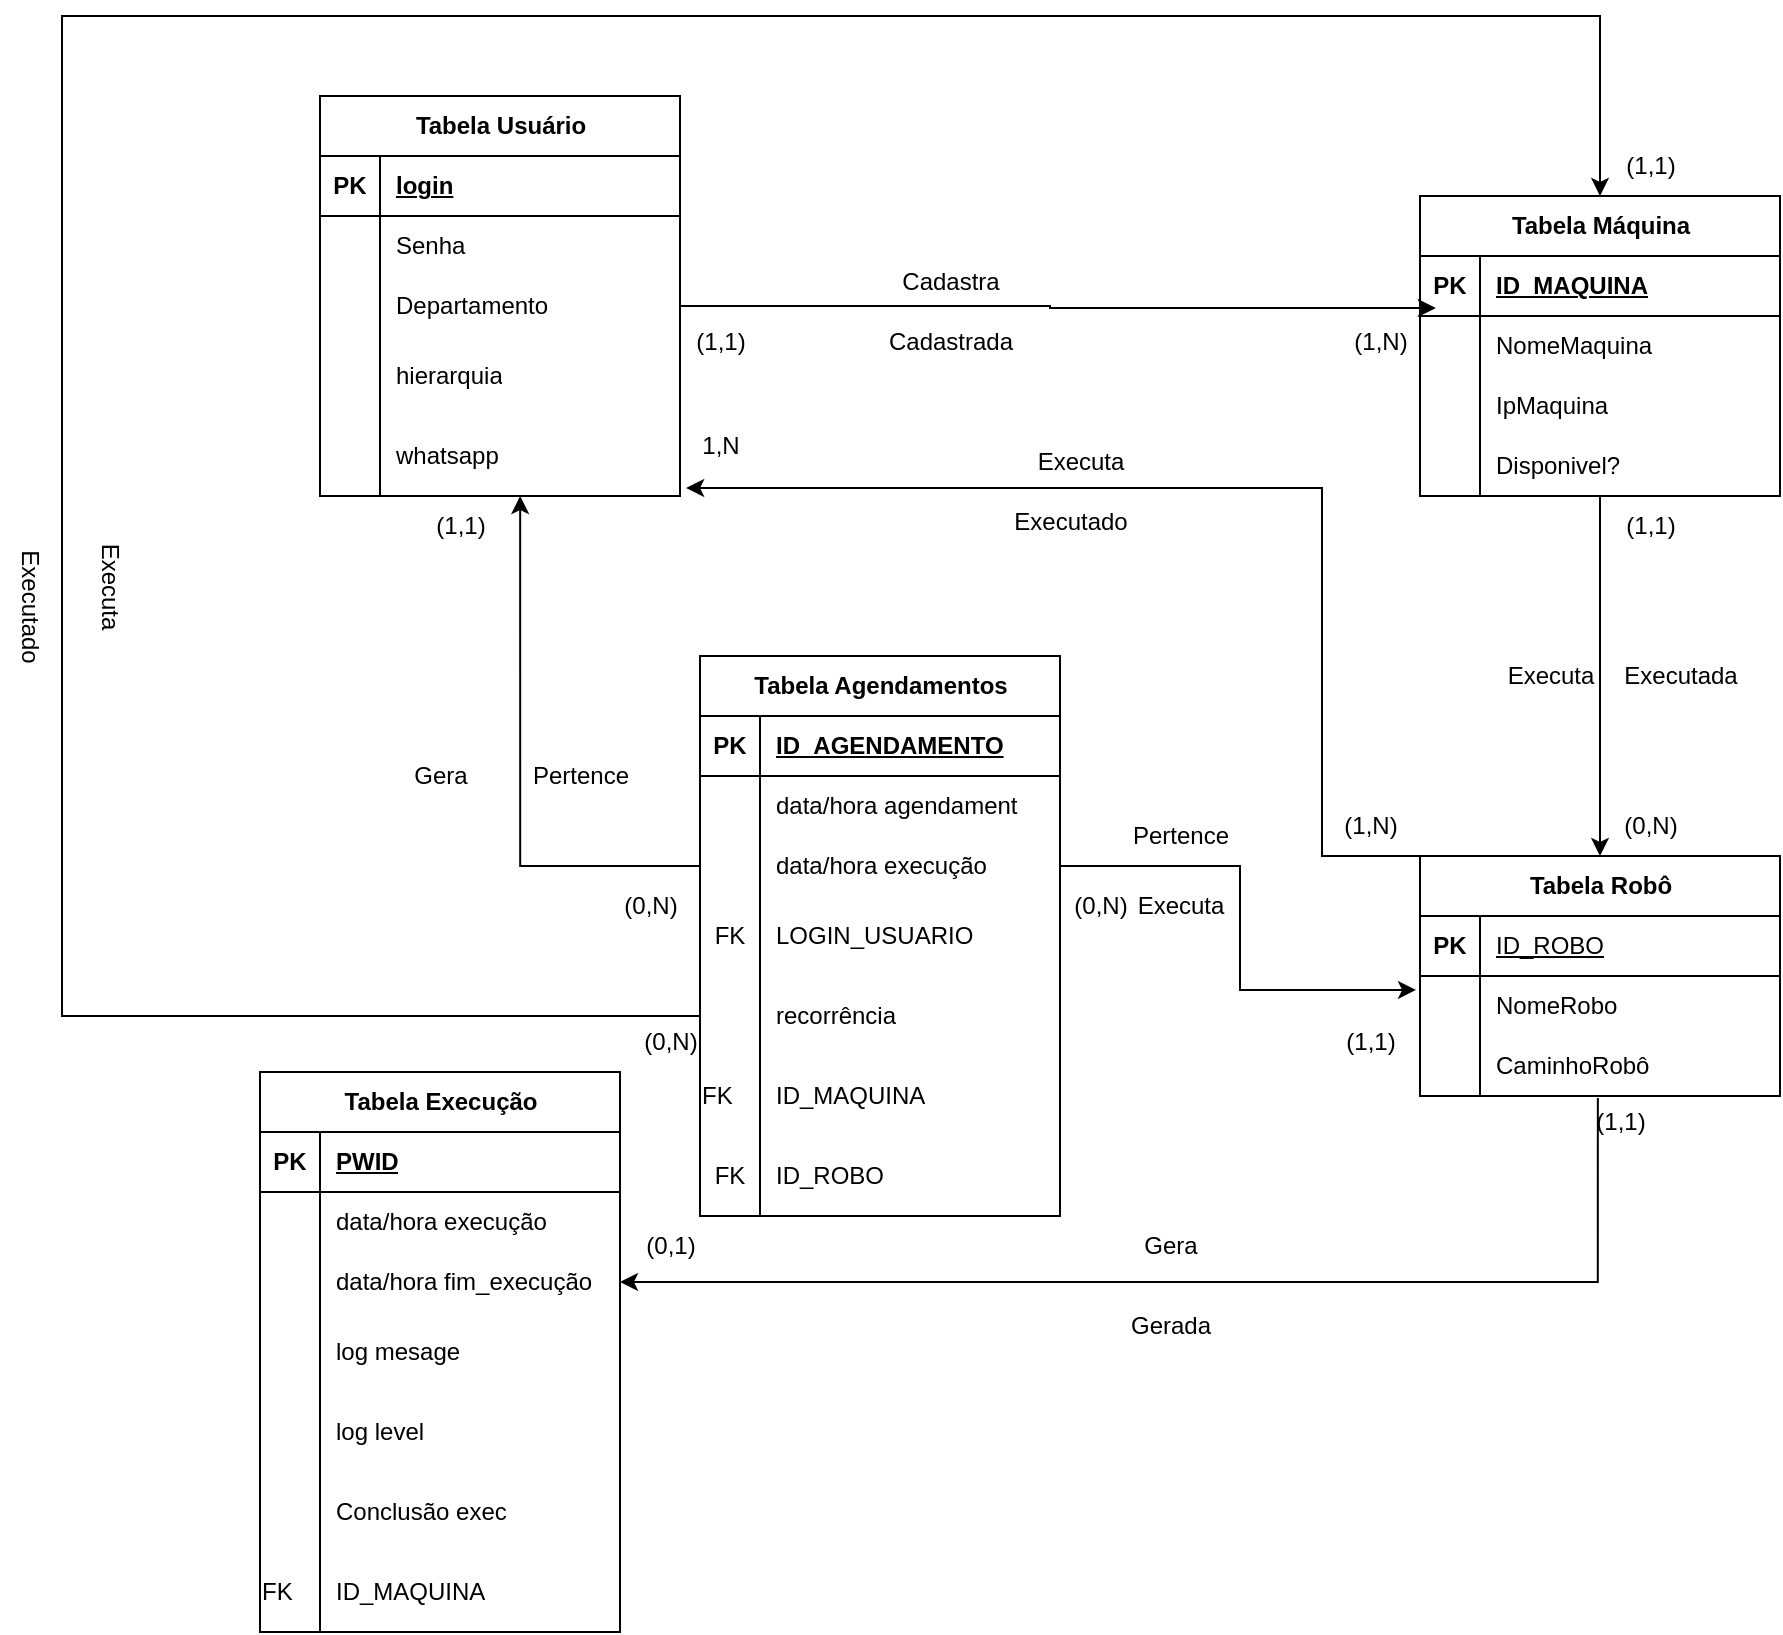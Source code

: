 <mxfile version="26.2.14">
  <diagram name="Page-1" id="6133507b-19e7-1e82-6fc7-422aa6c4b21f">
    <mxGraphModel dx="1678" dy="914" grid="1" gridSize="10" guides="1" tooltips="1" connect="1" arrows="1" fold="1" page="1" pageScale="1" pageWidth="1100" pageHeight="850" background="none" math="0" shadow="0">
      <root>
        <mxCell id="0" />
        <mxCell id="1" parent="0" />
        <mxCell id="HXHxLX1F0vO_g3HVjSz9-2" value="Tabela Usuário" style="shape=table;startSize=30;container=1;collapsible=1;childLayout=tableLayout;fixedRows=1;rowLines=0;fontStyle=1;align=center;resizeLast=1;html=1;" parent="1" vertex="1">
          <mxGeometry x="300" y="70" width="180" height="200" as="geometry" />
        </mxCell>
        <mxCell id="HXHxLX1F0vO_g3HVjSz9-3" value="" style="shape=tableRow;horizontal=0;startSize=0;swimlaneHead=0;swimlaneBody=0;fillColor=none;collapsible=0;dropTarget=0;points=[[0,0.5],[1,0.5]];portConstraint=eastwest;top=0;left=0;right=0;bottom=1;" parent="HXHxLX1F0vO_g3HVjSz9-2" vertex="1">
          <mxGeometry y="30" width="180" height="30" as="geometry" />
        </mxCell>
        <mxCell id="HXHxLX1F0vO_g3HVjSz9-4" value="PK" style="shape=partialRectangle;connectable=0;fillColor=none;top=0;left=0;bottom=0;right=0;fontStyle=1;overflow=hidden;whiteSpace=wrap;html=1;" parent="HXHxLX1F0vO_g3HVjSz9-3" vertex="1">
          <mxGeometry width="30" height="30" as="geometry">
            <mxRectangle width="30" height="30" as="alternateBounds" />
          </mxGeometry>
        </mxCell>
        <mxCell id="HXHxLX1F0vO_g3HVjSz9-5" value="login" style="shape=partialRectangle;connectable=0;fillColor=none;top=0;left=0;bottom=0;right=0;align=left;spacingLeft=6;fontStyle=5;overflow=hidden;whiteSpace=wrap;html=1;" parent="HXHxLX1F0vO_g3HVjSz9-3" vertex="1">
          <mxGeometry x="30" width="150" height="30" as="geometry">
            <mxRectangle width="150" height="30" as="alternateBounds" />
          </mxGeometry>
        </mxCell>
        <mxCell id="HXHxLX1F0vO_g3HVjSz9-6" value="" style="shape=tableRow;horizontal=0;startSize=0;swimlaneHead=0;swimlaneBody=0;fillColor=none;collapsible=0;dropTarget=0;points=[[0,0.5],[1,0.5]];portConstraint=eastwest;top=0;left=0;right=0;bottom=0;" parent="HXHxLX1F0vO_g3HVjSz9-2" vertex="1">
          <mxGeometry y="60" width="180" height="30" as="geometry" />
        </mxCell>
        <mxCell id="HXHxLX1F0vO_g3HVjSz9-7" value="" style="shape=partialRectangle;connectable=0;fillColor=none;top=0;left=0;bottom=0;right=0;editable=1;overflow=hidden;whiteSpace=wrap;html=1;" parent="HXHxLX1F0vO_g3HVjSz9-6" vertex="1">
          <mxGeometry width="30" height="30" as="geometry">
            <mxRectangle width="30" height="30" as="alternateBounds" />
          </mxGeometry>
        </mxCell>
        <mxCell id="HXHxLX1F0vO_g3HVjSz9-8" value="Senha" style="shape=partialRectangle;connectable=0;fillColor=none;top=0;left=0;bottom=0;right=0;align=left;spacingLeft=6;overflow=hidden;whiteSpace=wrap;html=1;" parent="HXHxLX1F0vO_g3HVjSz9-6" vertex="1">
          <mxGeometry x="30" width="150" height="30" as="geometry">
            <mxRectangle width="150" height="30" as="alternateBounds" />
          </mxGeometry>
        </mxCell>
        <mxCell id="HXHxLX1F0vO_g3HVjSz9-9" value="" style="shape=tableRow;horizontal=0;startSize=0;swimlaneHead=0;swimlaneBody=0;fillColor=none;collapsible=0;dropTarget=0;points=[[0,0.5],[1,0.5]];portConstraint=eastwest;top=0;left=0;right=0;bottom=0;" parent="HXHxLX1F0vO_g3HVjSz9-2" vertex="1">
          <mxGeometry y="90" width="180" height="30" as="geometry" />
        </mxCell>
        <mxCell id="HXHxLX1F0vO_g3HVjSz9-10" value="" style="shape=partialRectangle;connectable=0;fillColor=none;top=0;left=0;bottom=0;right=0;editable=1;overflow=hidden;whiteSpace=wrap;html=1;" parent="HXHxLX1F0vO_g3HVjSz9-9" vertex="1">
          <mxGeometry width="30" height="30" as="geometry">
            <mxRectangle width="30" height="30" as="alternateBounds" />
          </mxGeometry>
        </mxCell>
        <mxCell id="HXHxLX1F0vO_g3HVjSz9-11" value="Departamento" style="shape=partialRectangle;connectable=0;fillColor=none;top=0;left=0;bottom=0;right=0;align=left;spacingLeft=6;overflow=hidden;whiteSpace=wrap;html=1;" parent="HXHxLX1F0vO_g3HVjSz9-9" vertex="1">
          <mxGeometry x="30" width="150" height="30" as="geometry">
            <mxRectangle width="150" height="30" as="alternateBounds" />
          </mxGeometry>
        </mxCell>
        <mxCell id="HXHxLX1F0vO_g3HVjSz9-12" value="" style="shape=tableRow;horizontal=0;startSize=0;swimlaneHead=0;swimlaneBody=0;fillColor=none;collapsible=0;dropTarget=0;points=[[0,0.5],[1,0.5]];portConstraint=eastwest;top=0;left=0;right=0;bottom=0;" parent="HXHxLX1F0vO_g3HVjSz9-2" vertex="1">
          <mxGeometry y="120" width="180" height="40" as="geometry" />
        </mxCell>
        <mxCell id="HXHxLX1F0vO_g3HVjSz9-13" value="" style="shape=partialRectangle;connectable=0;fillColor=none;top=0;left=0;bottom=0;right=0;editable=1;overflow=hidden;whiteSpace=wrap;html=1;" parent="HXHxLX1F0vO_g3HVjSz9-12" vertex="1">
          <mxGeometry width="30" height="40" as="geometry">
            <mxRectangle width="30" height="40" as="alternateBounds" />
          </mxGeometry>
        </mxCell>
        <mxCell id="HXHxLX1F0vO_g3HVjSz9-14" value="hierarquia" style="shape=partialRectangle;connectable=0;fillColor=none;top=0;left=0;bottom=0;right=0;align=left;spacingLeft=6;overflow=hidden;whiteSpace=wrap;html=1;" parent="HXHxLX1F0vO_g3HVjSz9-12" vertex="1">
          <mxGeometry x="30" width="150" height="40" as="geometry">
            <mxRectangle width="150" height="40" as="alternateBounds" />
          </mxGeometry>
        </mxCell>
        <mxCell id="HXHxLX1F0vO_g3HVjSz9-15" style="shape=tableRow;horizontal=0;startSize=0;swimlaneHead=0;swimlaneBody=0;fillColor=none;collapsible=0;dropTarget=0;points=[[0,0.5],[1,0.5]];portConstraint=eastwest;top=0;left=0;right=0;bottom=0;" parent="HXHxLX1F0vO_g3HVjSz9-2" vertex="1">
          <mxGeometry y="160" width="180" height="40" as="geometry" />
        </mxCell>
        <mxCell id="HXHxLX1F0vO_g3HVjSz9-16" style="shape=partialRectangle;connectable=0;fillColor=none;top=0;left=0;bottom=0;right=0;editable=1;overflow=hidden;whiteSpace=wrap;html=1;" parent="HXHxLX1F0vO_g3HVjSz9-15" vertex="1">
          <mxGeometry width="30" height="40" as="geometry">
            <mxRectangle width="30" height="40" as="alternateBounds" />
          </mxGeometry>
        </mxCell>
        <mxCell id="HXHxLX1F0vO_g3HVjSz9-17" value="whatsapp" style="shape=partialRectangle;connectable=0;fillColor=none;top=0;left=0;bottom=0;right=0;align=left;spacingLeft=6;overflow=hidden;whiteSpace=wrap;html=1;" parent="HXHxLX1F0vO_g3HVjSz9-15" vertex="1">
          <mxGeometry x="30" width="150" height="40" as="geometry">
            <mxRectangle width="150" height="40" as="alternateBounds" />
          </mxGeometry>
        </mxCell>
        <mxCell id="HXHxLX1F0vO_g3HVjSz9-89" style="edgeStyle=orthogonalEdgeStyle;rounded=0;orthogonalLoop=1;jettySize=auto;html=1;" parent="1" source="HXHxLX1F0vO_g3HVjSz9-19" target="HXHxLX1F0vO_g3HVjSz9-32" edge="1">
          <mxGeometry relative="1" as="geometry" />
        </mxCell>
        <mxCell id="HXHxLX1F0vO_g3HVjSz9-19" value="Tabela Máquina" style="shape=table;startSize=30;container=1;collapsible=1;childLayout=tableLayout;fixedRows=1;rowLines=0;fontStyle=1;align=center;resizeLast=1;html=1;" parent="1" vertex="1">
          <mxGeometry x="850" y="120" width="180" height="150" as="geometry" />
        </mxCell>
        <mxCell id="HXHxLX1F0vO_g3HVjSz9-20" value="" style="shape=tableRow;horizontal=0;startSize=0;swimlaneHead=0;swimlaneBody=0;fillColor=none;collapsible=0;dropTarget=0;points=[[0,0.5],[1,0.5]];portConstraint=eastwest;top=0;left=0;right=0;bottom=1;" parent="HXHxLX1F0vO_g3HVjSz9-19" vertex="1">
          <mxGeometry y="30" width="180" height="30" as="geometry" />
        </mxCell>
        <mxCell id="HXHxLX1F0vO_g3HVjSz9-21" value="PK" style="shape=partialRectangle;connectable=0;fillColor=none;top=0;left=0;bottom=0;right=0;fontStyle=1;overflow=hidden;whiteSpace=wrap;html=1;" parent="HXHxLX1F0vO_g3HVjSz9-20" vertex="1">
          <mxGeometry width="30" height="30" as="geometry">
            <mxRectangle width="30" height="30" as="alternateBounds" />
          </mxGeometry>
        </mxCell>
        <mxCell id="HXHxLX1F0vO_g3HVjSz9-22" value="ID_MAQUINA" style="shape=partialRectangle;connectable=0;fillColor=none;top=0;left=0;bottom=0;right=0;align=left;spacingLeft=6;fontStyle=5;overflow=hidden;whiteSpace=wrap;html=1;" parent="HXHxLX1F0vO_g3HVjSz9-20" vertex="1">
          <mxGeometry x="30" width="150" height="30" as="geometry">
            <mxRectangle width="150" height="30" as="alternateBounds" />
          </mxGeometry>
        </mxCell>
        <mxCell id="HXHxLX1F0vO_g3HVjSz9-23" value="" style="shape=tableRow;horizontal=0;startSize=0;swimlaneHead=0;swimlaneBody=0;fillColor=none;collapsible=0;dropTarget=0;points=[[0,0.5],[1,0.5]];portConstraint=eastwest;top=0;left=0;right=0;bottom=0;" parent="HXHxLX1F0vO_g3HVjSz9-19" vertex="1">
          <mxGeometry y="60" width="180" height="30" as="geometry" />
        </mxCell>
        <mxCell id="HXHxLX1F0vO_g3HVjSz9-24" value="" style="shape=partialRectangle;connectable=0;fillColor=none;top=0;left=0;bottom=0;right=0;editable=1;overflow=hidden;whiteSpace=wrap;html=1;" parent="HXHxLX1F0vO_g3HVjSz9-23" vertex="1">
          <mxGeometry width="30" height="30" as="geometry">
            <mxRectangle width="30" height="30" as="alternateBounds" />
          </mxGeometry>
        </mxCell>
        <mxCell id="HXHxLX1F0vO_g3HVjSz9-25" value="NomeMaquina&lt;span style=&quot;white-space: pre;&quot;&gt;&#x9;&lt;/span&gt;" style="shape=partialRectangle;connectable=0;fillColor=none;top=0;left=0;bottom=0;right=0;align=left;spacingLeft=6;overflow=hidden;whiteSpace=wrap;html=1;" parent="HXHxLX1F0vO_g3HVjSz9-23" vertex="1">
          <mxGeometry x="30" width="150" height="30" as="geometry">
            <mxRectangle width="150" height="30" as="alternateBounds" />
          </mxGeometry>
        </mxCell>
        <mxCell id="HXHxLX1F0vO_g3HVjSz9-26" value="" style="shape=tableRow;horizontal=0;startSize=0;swimlaneHead=0;swimlaneBody=0;fillColor=none;collapsible=0;dropTarget=0;points=[[0,0.5],[1,0.5]];portConstraint=eastwest;top=0;left=0;right=0;bottom=0;" parent="HXHxLX1F0vO_g3HVjSz9-19" vertex="1">
          <mxGeometry y="90" width="180" height="30" as="geometry" />
        </mxCell>
        <mxCell id="HXHxLX1F0vO_g3HVjSz9-27" value="" style="shape=partialRectangle;connectable=0;fillColor=none;top=0;left=0;bottom=0;right=0;editable=1;overflow=hidden;whiteSpace=wrap;html=1;" parent="HXHxLX1F0vO_g3HVjSz9-26" vertex="1">
          <mxGeometry width="30" height="30" as="geometry">
            <mxRectangle width="30" height="30" as="alternateBounds" />
          </mxGeometry>
        </mxCell>
        <mxCell id="HXHxLX1F0vO_g3HVjSz9-28" value="IpMaquina" style="shape=partialRectangle;connectable=0;fillColor=none;top=0;left=0;bottom=0;right=0;align=left;spacingLeft=6;overflow=hidden;whiteSpace=wrap;html=1;" parent="HXHxLX1F0vO_g3HVjSz9-26" vertex="1">
          <mxGeometry x="30" width="150" height="30" as="geometry">
            <mxRectangle width="150" height="30" as="alternateBounds" />
          </mxGeometry>
        </mxCell>
        <mxCell id="d0bqXatiDXxlTtEOYR55-15" style="shape=tableRow;horizontal=0;startSize=0;swimlaneHead=0;swimlaneBody=0;fillColor=none;collapsible=0;dropTarget=0;points=[[0,0.5],[1,0.5]];portConstraint=eastwest;top=0;left=0;right=0;bottom=0;" vertex="1" parent="HXHxLX1F0vO_g3HVjSz9-19">
          <mxGeometry y="120" width="180" height="30" as="geometry" />
        </mxCell>
        <mxCell id="d0bqXatiDXxlTtEOYR55-16" style="shape=partialRectangle;connectable=0;fillColor=none;top=0;left=0;bottom=0;right=0;editable=1;overflow=hidden;whiteSpace=wrap;html=1;" vertex="1" parent="d0bqXatiDXxlTtEOYR55-15">
          <mxGeometry width="30" height="30" as="geometry">
            <mxRectangle width="30" height="30" as="alternateBounds" />
          </mxGeometry>
        </mxCell>
        <mxCell id="d0bqXatiDXxlTtEOYR55-17" value="Disponivel?&amp;nbsp;" style="shape=partialRectangle;connectable=0;fillColor=none;top=0;left=0;bottom=0;right=0;align=left;spacingLeft=6;overflow=hidden;whiteSpace=wrap;html=1;" vertex="1" parent="d0bqXatiDXxlTtEOYR55-15">
          <mxGeometry x="30" width="150" height="30" as="geometry">
            <mxRectangle width="150" height="30" as="alternateBounds" />
          </mxGeometry>
        </mxCell>
        <mxCell id="HXHxLX1F0vO_g3HVjSz9-125" style="edgeStyle=orthogonalEdgeStyle;rounded=0;orthogonalLoop=1;jettySize=auto;html=1;entryX=1.017;entryY=0.9;entryDx=0;entryDy=0;entryPerimeter=0;exitX=0;exitY=0;exitDx=0;exitDy=0;" parent="1" source="HXHxLX1F0vO_g3HVjSz9-32" target="HXHxLX1F0vO_g3HVjSz9-15" edge="1">
          <mxGeometry relative="1" as="geometry">
            <mxPoint x="800" y="270" as="targetPoint" />
            <Array as="points">
              <mxPoint x="801" y="450" />
              <mxPoint x="801" y="266" />
            </Array>
          </mxGeometry>
        </mxCell>
        <mxCell id="HXHxLX1F0vO_g3HVjSz9-32" value="Tabela Robô" style="shape=table;startSize=30;container=1;collapsible=1;childLayout=tableLayout;fixedRows=1;rowLines=0;fontStyle=1;align=center;resizeLast=1;html=1;" parent="1" vertex="1">
          <mxGeometry x="850" y="450" width="180" height="120" as="geometry">
            <mxRectangle x="850" y="450" width="110" height="30" as="alternateBounds" />
          </mxGeometry>
        </mxCell>
        <mxCell id="HXHxLX1F0vO_g3HVjSz9-33" value="" style="shape=tableRow;horizontal=0;startSize=0;swimlaneHead=0;swimlaneBody=0;fillColor=none;collapsible=0;dropTarget=0;points=[[0,0.5],[1,0.5]];portConstraint=eastwest;top=0;left=0;right=0;bottom=1;" parent="HXHxLX1F0vO_g3HVjSz9-32" vertex="1">
          <mxGeometry y="30" width="180" height="30" as="geometry" />
        </mxCell>
        <mxCell id="HXHxLX1F0vO_g3HVjSz9-34" value="PK" style="shape=partialRectangle;connectable=0;fillColor=none;top=0;left=0;bottom=0;right=0;fontStyle=1;overflow=hidden;whiteSpace=wrap;html=1;" parent="HXHxLX1F0vO_g3HVjSz9-33" vertex="1">
          <mxGeometry width="30" height="30" as="geometry">
            <mxRectangle width="30" height="30" as="alternateBounds" />
          </mxGeometry>
        </mxCell>
        <mxCell id="HXHxLX1F0vO_g3HVjSz9-35" value="&lt;span style=&quot;font-weight: 400;&quot;&gt;ID_ROBO&lt;/span&gt;" style="shape=partialRectangle;connectable=0;fillColor=none;top=0;left=0;bottom=0;right=0;align=left;spacingLeft=6;fontStyle=5;overflow=hidden;whiteSpace=wrap;html=1;" parent="HXHxLX1F0vO_g3HVjSz9-33" vertex="1">
          <mxGeometry x="30" width="150" height="30" as="geometry">
            <mxRectangle width="150" height="30" as="alternateBounds" />
          </mxGeometry>
        </mxCell>
        <mxCell id="HXHxLX1F0vO_g3HVjSz9-39" value="" style="shape=tableRow;horizontal=0;startSize=0;swimlaneHead=0;swimlaneBody=0;fillColor=none;collapsible=0;dropTarget=0;points=[[0,0.5],[1,0.5]];portConstraint=eastwest;top=0;left=0;right=0;bottom=0;" parent="HXHxLX1F0vO_g3HVjSz9-32" vertex="1">
          <mxGeometry y="60" width="180" height="30" as="geometry" />
        </mxCell>
        <mxCell id="HXHxLX1F0vO_g3HVjSz9-40" value="" style="shape=partialRectangle;connectable=0;fillColor=none;top=0;left=0;bottom=0;right=0;editable=1;overflow=hidden;whiteSpace=wrap;html=1;" parent="HXHxLX1F0vO_g3HVjSz9-39" vertex="1">
          <mxGeometry width="30" height="30" as="geometry">
            <mxRectangle width="30" height="30" as="alternateBounds" />
          </mxGeometry>
        </mxCell>
        <mxCell id="HXHxLX1F0vO_g3HVjSz9-41" value="NomeRobo" style="shape=partialRectangle;connectable=0;fillColor=none;top=0;left=0;bottom=0;right=0;align=left;spacingLeft=6;overflow=hidden;whiteSpace=wrap;html=1;" parent="HXHxLX1F0vO_g3HVjSz9-39" vertex="1">
          <mxGeometry x="30" width="150" height="30" as="geometry">
            <mxRectangle width="150" height="30" as="alternateBounds" />
          </mxGeometry>
        </mxCell>
        <mxCell id="HXHxLX1F0vO_g3HVjSz9-42" style="shape=tableRow;horizontal=0;startSize=0;swimlaneHead=0;swimlaneBody=0;fillColor=none;collapsible=0;dropTarget=0;points=[[0,0.5],[1,0.5]];portConstraint=eastwest;top=0;left=0;right=0;bottom=0;" parent="HXHxLX1F0vO_g3HVjSz9-32" vertex="1">
          <mxGeometry y="90" width="180" height="30" as="geometry" />
        </mxCell>
        <mxCell id="HXHxLX1F0vO_g3HVjSz9-43" style="shape=partialRectangle;connectable=0;fillColor=none;top=0;left=0;bottom=0;right=0;editable=1;overflow=hidden;whiteSpace=wrap;html=1;" parent="HXHxLX1F0vO_g3HVjSz9-42" vertex="1">
          <mxGeometry width="30" height="30" as="geometry">
            <mxRectangle width="30" height="30" as="alternateBounds" />
          </mxGeometry>
        </mxCell>
        <mxCell id="HXHxLX1F0vO_g3HVjSz9-44" value="CaminhoRobô" style="shape=partialRectangle;connectable=0;fillColor=none;top=0;left=0;bottom=0;right=0;align=left;spacingLeft=6;overflow=hidden;whiteSpace=wrap;html=1;" parent="HXHxLX1F0vO_g3HVjSz9-42" vertex="1">
          <mxGeometry x="30" width="150" height="30" as="geometry">
            <mxRectangle width="150" height="30" as="alternateBounds" />
          </mxGeometry>
        </mxCell>
        <mxCell id="HXHxLX1F0vO_g3HVjSz9-45" value="Tabela Execução" style="shape=table;startSize=30;container=1;collapsible=1;childLayout=tableLayout;fixedRows=1;rowLines=0;fontStyle=1;align=center;resizeLast=1;html=1;" parent="1" vertex="1">
          <mxGeometry x="270" y="558" width="180" height="280" as="geometry" />
        </mxCell>
        <mxCell id="HXHxLX1F0vO_g3HVjSz9-46" value="" style="shape=tableRow;horizontal=0;startSize=0;swimlaneHead=0;swimlaneBody=0;fillColor=none;collapsible=0;dropTarget=0;points=[[0,0.5],[1,0.5]];portConstraint=eastwest;top=0;left=0;right=0;bottom=1;" parent="HXHxLX1F0vO_g3HVjSz9-45" vertex="1">
          <mxGeometry y="30" width="180" height="30" as="geometry" />
        </mxCell>
        <mxCell id="HXHxLX1F0vO_g3HVjSz9-47" value="PK" style="shape=partialRectangle;connectable=0;fillColor=none;top=0;left=0;bottom=0;right=0;fontStyle=1;overflow=hidden;whiteSpace=wrap;html=1;" parent="HXHxLX1F0vO_g3HVjSz9-46" vertex="1">
          <mxGeometry width="30" height="30" as="geometry">
            <mxRectangle width="30" height="30" as="alternateBounds" />
          </mxGeometry>
        </mxCell>
        <mxCell id="HXHxLX1F0vO_g3HVjSz9-48" value="PWID" style="shape=partialRectangle;connectable=0;fillColor=none;top=0;left=0;bottom=0;right=0;align=left;spacingLeft=6;fontStyle=5;overflow=hidden;whiteSpace=wrap;html=1;" parent="HXHxLX1F0vO_g3HVjSz9-46" vertex="1">
          <mxGeometry x="30" width="150" height="30" as="geometry">
            <mxRectangle width="150" height="30" as="alternateBounds" />
          </mxGeometry>
        </mxCell>
        <mxCell id="HXHxLX1F0vO_g3HVjSz9-49" value="" style="shape=tableRow;horizontal=0;startSize=0;swimlaneHead=0;swimlaneBody=0;fillColor=none;collapsible=0;dropTarget=0;points=[[0,0.5],[1,0.5]];portConstraint=eastwest;top=0;left=0;right=0;bottom=0;" parent="HXHxLX1F0vO_g3HVjSz9-45" vertex="1">
          <mxGeometry y="60" width="180" height="30" as="geometry" />
        </mxCell>
        <mxCell id="HXHxLX1F0vO_g3HVjSz9-50" value="" style="shape=partialRectangle;connectable=0;fillColor=none;top=0;left=0;bottom=0;right=0;editable=1;overflow=hidden;whiteSpace=wrap;html=1;" parent="HXHxLX1F0vO_g3HVjSz9-49" vertex="1">
          <mxGeometry width="30" height="30" as="geometry">
            <mxRectangle width="30" height="30" as="alternateBounds" />
          </mxGeometry>
        </mxCell>
        <mxCell id="HXHxLX1F0vO_g3HVjSz9-51" value="&lt;span style=&quot;text-align: center;&quot;&gt;data/hora execução&lt;/span&gt;" style="shape=partialRectangle;connectable=0;fillColor=none;top=0;left=0;bottom=0;right=0;align=left;spacingLeft=6;overflow=hidden;whiteSpace=wrap;html=1;" parent="HXHxLX1F0vO_g3HVjSz9-49" vertex="1">
          <mxGeometry x="30" width="150" height="30" as="geometry">
            <mxRectangle width="150" height="30" as="alternateBounds" />
          </mxGeometry>
        </mxCell>
        <mxCell id="HXHxLX1F0vO_g3HVjSz9-52" value="" style="shape=tableRow;horizontal=0;startSize=0;swimlaneHead=0;swimlaneBody=0;fillColor=none;collapsible=0;dropTarget=0;points=[[0,0.5],[1,0.5]];portConstraint=eastwest;top=0;left=0;right=0;bottom=0;" parent="HXHxLX1F0vO_g3HVjSz9-45" vertex="1">
          <mxGeometry y="90" width="180" height="30" as="geometry" />
        </mxCell>
        <mxCell id="HXHxLX1F0vO_g3HVjSz9-53" value="" style="shape=partialRectangle;connectable=0;fillColor=none;top=0;left=0;bottom=0;right=0;editable=1;overflow=hidden;whiteSpace=wrap;html=1;" parent="HXHxLX1F0vO_g3HVjSz9-52" vertex="1">
          <mxGeometry width="30" height="30" as="geometry">
            <mxRectangle width="30" height="30" as="alternateBounds" />
          </mxGeometry>
        </mxCell>
        <mxCell id="HXHxLX1F0vO_g3HVjSz9-54" value="&lt;span style=&quot;text-align: center;&quot;&gt;data/hora fim_execução&lt;/span&gt;" style="shape=partialRectangle;connectable=0;fillColor=none;top=0;left=0;bottom=0;right=0;align=left;spacingLeft=6;overflow=hidden;whiteSpace=wrap;html=1;" parent="HXHxLX1F0vO_g3HVjSz9-52" vertex="1">
          <mxGeometry x="30" width="150" height="30" as="geometry">
            <mxRectangle width="150" height="30" as="alternateBounds" />
          </mxGeometry>
        </mxCell>
        <mxCell id="HXHxLX1F0vO_g3HVjSz9-55" value="" style="shape=tableRow;horizontal=0;startSize=0;swimlaneHead=0;swimlaneBody=0;fillColor=none;collapsible=0;dropTarget=0;points=[[0,0.5],[1,0.5]];portConstraint=eastwest;top=0;left=0;right=0;bottom=0;" parent="HXHxLX1F0vO_g3HVjSz9-45" vertex="1">
          <mxGeometry y="120" width="180" height="40" as="geometry" />
        </mxCell>
        <mxCell id="HXHxLX1F0vO_g3HVjSz9-56" value="" style="shape=partialRectangle;connectable=0;fillColor=none;top=0;left=0;bottom=0;right=0;editable=1;overflow=hidden;whiteSpace=wrap;html=1;" parent="HXHxLX1F0vO_g3HVjSz9-55" vertex="1">
          <mxGeometry width="30" height="40" as="geometry">
            <mxRectangle width="30" height="40" as="alternateBounds" />
          </mxGeometry>
        </mxCell>
        <mxCell id="HXHxLX1F0vO_g3HVjSz9-57" value="&lt;span style=&quot;text-align: center;&quot;&gt;log mesage&lt;/span&gt;" style="shape=partialRectangle;connectable=0;fillColor=none;top=0;left=0;bottom=0;right=0;align=left;spacingLeft=6;overflow=hidden;whiteSpace=wrap;html=1;" parent="HXHxLX1F0vO_g3HVjSz9-55" vertex="1">
          <mxGeometry x="30" width="150" height="40" as="geometry">
            <mxRectangle width="150" height="40" as="alternateBounds" />
          </mxGeometry>
        </mxCell>
        <mxCell id="HXHxLX1F0vO_g3HVjSz9-58" style="shape=tableRow;horizontal=0;startSize=0;swimlaneHead=0;swimlaneBody=0;fillColor=none;collapsible=0;dropTarget=0;points=[[0,0.5],[1,0.5]];portConstraint=eastwest;top=0;left=0;right=0;bottom=0;" parent="HXHxLX1F0vO_g3HVjSz9-45" vertex="1">
          <mxGeometry y="160" width="180" height="40" as="geometry" />
        </mxCell>
        <mxCell id="HXHxLX1F0vO_g3HVjSz9-59" style="shape=partialRectangle;connectable=0;fillColor=none;top=0;left=0;bottom=0;right=0;editable=1;overflow=hidden;whiteSpace=wrap;html=1;" parent="HXHxLX1F0vO_g3HVjSz9-58" vertex="1">
          <mxGeometry width="30" height="40" as="geometry">
            <mxRectangle width="30" height="40" as="alternateBounds" />
          </mxGeometry>
        </mxCell>
        <mxCell id="HXHxLX1F0vO_g3HVjSz9-60" value="&lt;span style=&quot;text-align: center;&quot;&gt;log level&lt;/span&gt;" style="shape=partialRectangle;connectable=0;fillColor=none;top=0;left=0;bottom=0;right=0;align=left;spacingLeft=6;overflow=hidden;whiteSpace=wrap;html=1;" parent="HXHxLX1F0vO_g3HVjSz9-58" vertex="1">
          <mxGeometry x="30" width="150" height="40" as="geometry">
            <mxRectangle width="150" height="40" as="alternateBounds" />
          </mxGeometry>
        </mxCell>
        <mxCell id="HXHxLX1F0vO_g3HVjSz9-61" style="shape=tableRow;horizontal=0;startSize=0;swimlaneHead=0;swimlaneBody=0;fillColor=none;collapsible=0;dropTarget=0;points=[[0,0.5],[1,0.5]];portConstraint=eastwest;top=0;left=0;right=0;bottom=0;" parent="HXHxLX1F0vO_g3HVjSz9-45" vertex="1">
          <mxGeometry y="200" width="180" height="40" as="geometry" />
        </mxCell>
        <mxCell id="HXHxLX1F0vO_g3HVjSz9-62" style="shape=partialRectangle;connectable=0;fillColor=none;top=0;left=0;bottom=0;right=0;editable=1;overflow=hidden;whiteSpace=wrap;html=1;" parent="HXHxLX1F0vO_g3HVjSz9-61" vertex="1">
          <mxGeometry width="30" height="40" as="geometry">
            <mxRectangle width="30" height="40" as="alternateBounds" />
          </mxGeometry>
        </mxCell>
        <mxCell id="HXHxLX1F0vO_g3HVjSz9-63" value="&lt;span style=&quot;text-align: center;&quot;&gt;Conclusão exec&lt;/span&gt;" style="shape=partialRectangle;connectable=0;fillColor=none;top=0;left=0;bottom=0;right=0;align=left;spacingLeft=6;overflow=hidden;whiteSpace=wrap;html=1;" parent="HXHxLX1F0vO_g3HVjSz9-61" vertex="1">
          <mxGeometry x="30" width="150" height="40" as="geometry">
            <mxRectangle width="150" height="40" as="alternateBounds" />
          </mxGeometry>
        </mxCell>
        <mxCell id="d0bqXatiDXxlTtEOYR55-7" style="shape=tableRow;horizontal=0;startSize=0;swimlaneHead=0;swimlaneBody=0;fillColor=none;collapsible=0;dropTarget=0;points=[[0,0.5],[1,0.5]];portConstraint=eastwest;top=0;left=0;right=0;bottom=0;" vertex="1" parent="HXHxLX1F0vO_g3HVjSz9-45">
          <mxGeometry y="240" width="180" height="40" as="geometry" />
        </mxCell>
        <mxCell id="d0bqXatiDXxlTtEOYR55-8" value="FK&lt;span style=&quot;white-space: pre;&quot;&gt;&#x9;&lt;/span&gt;&lt;span style=&quot;white-space: pre;&quot;&gt;&#x9;&lt;/span&gt;ID_MAQUINA" style="shape=partialRectangle;connectable=0;fillColor=none;top=0;left=0;bottom=0;right=0;editable=1;overflow=hidden;whiteSpace=wrap;html=1;" vertex="1" parent="d0bqXatiDXxlTtEOYR55-7">
          <mxGeometry width="30" height="40" as="geometry">
            <mxRectangle width="30" height="40" as="alternateBounds" />
          </mxGeometry>
        </mxCell>
        <mxCell id="d0bqXatiDXxlTtEOYR55-9" value="ID_MAQUINA" style="shape=partialRectangle;connectable=0;fillColor=none;top=0;left=0;bottom=0;right=0;align=left;spacingLeft=6;overflow=hidden;whiteSpace=wrap;html=1;" vertex="1" parent="d0bqXatiDXxlTtEOYR55-7">
          <mxGeometry x="30" width="150" height="40" as="geometry">
            <mxRectangle width="150" height="40" as="alternateBounds" />
          </mxGeometry>
        </mxCell>
        <mxCell id="HXHxLX1F0vO_g3HVjSz9-64" value="Tabela Agendamentos" style="shape=table;startSize=30;container=1;collapsible=1;childLayout=tableLayout;fixedRows=1;rowLines=0;fontStyle=1;align=center;resizeLast=1;html=1;" parent="1" vertex="1">
          <mxGeometry x="490" y="350" width="180" height="280.0" as="geometry" />
        </mxCell>
        <mxCell id="HXHxLX1F0vO_g3HVjSz9-65" value="" style="shape=tableRow;horizontal=0;startSize=0;swimlaneHead=0;swimlaneBody=0;fillColor=none;collapsible=0;dropTarget=0;points=[[0,0.5],[1,0.5]];portConstraint=eastwest;top=0;left=0;right=0;bottom=1;" parent="HXHxLX1F0vO_g3HVjSz9-64" vertex="1">
          <mxGeometry y="30" width="180" height="30" as="geometry" />
        </mxCell>
        <mxCell id="HXHxLX1F0vO_g3HVjSz9-66" value="PK" style="shape=partialRectangle;connectable=0;fillColor=none;top=0;left=0;bottom=0;right=0;fontStyle=1;overflow=hidden;whiteSpace=wrap;html=1;" parent="HXHxLX1F0vO_g3HVjSz9-65" vertex="1">
          <mxGeometry width="30" height="30" as="geometry">
            <mxRectangle width="30" height="30" as="alternateBounds" />
          </mxGeometry>
        </mxCell>
        <mxCell id="HXHxLX1F0vO_g3HVjSz9-67" value="ID_AGENDAMENTO" style="shape=partialRectangle;connectable=0;fillColor=none;top=0;left=0;bottom=0;right=0;align=left;spacingLeft=6;fontStyle=5;overflow=hidden;whiteSpace=wrap;html=1;" parent="HXHxLX1F0vO_g3HVjSz9-65" vertex="1">
          <mxGeometry x="30" width="150" height="30" as="geometry">
            <mxRectangle width="150" height="30" as="alternateBounds" />
          </mxGeometry>
        </mxCell>
        <mxCell id="HXHxLX1F0vO_g3HVjSz9-68" value="" style="shape=tableRow;horizontal=0;startSize=0;swimlaneHead=0;swimlaneBody=0;fillColor=none;collapsible=0;dropTarget=0;points=[[0,0.5],[1,0.5]];portConstraint=eastwest;top=0;left=0;right=0;bottom=0;" parent="HXHxLX1F0vO_g3HVjSz9-64" vertex="1">
          <mxGeometry y="60" width="180" height="30" as="geometry" />
        </mxCell>
        <mxCell id="HXHxLX1F0vO_g3HVjSz9-69" value="" style="shape=partialRectangle;connectable=0;fillColor=none;top=0;left=0;bottom=0;right=0;editable=1;overflow=hidden;whiteSpace=wrap;html=1;" parent="HXHxLX1F0vO_g3HVjSz9-68" vertex="1">
          <mxGeometry width="30" height="30" as="geometry">
            <mxRectangle width="30" height="30" as="alternateBounds" />
          </mxGeometry>
        </mxCell>
        <mxCell id="HXHxLX1F0vO_g3HVjSz9-70" value="&lt;div style=&quot;forced-color-adjust: none; box-shadow: none !important;&quot;&gt;data/hora agendament&lt;/div&gt;" style="shape=partialRectangle;connectable=0;fillColor=none;top=0;left=0;bottom=0;right=0;align=left;spacingLeft=6;overflow=hidden;whiteSpace=wrap;html=1;" parent="HXHxLX1F0vO_g3HVjSz9-68" vertex="1">
          <mxGeometry x="30" width="150" height="30" as="geometry">
            <mxRectangle width="150" height="30" as="alternateBounds" />
          </mxGeometry>
        </mxCell>
        <mxCell id="HXHxLX1F0vO_g3HVjSz9-71" value="" style="shape=tableRow;horizontal=0;startSize=0;swimlaneHead=0;swimlaneBody=0;fillColor=none;collapsible=0;dropTarget=0;points=[[0,0.5],[1,0.5]];portConstraint=eastwest;top=0;left=0;right=0;bottom=0;" parent="HXHxLX1F0vO_g3HVjSz9-64" vertex="1">
          <mxGeometry y="90" width="180" height="30" as="geometry" />
        </mxCell>
        <mxCell id="HXHxLX1F0vO_g3HVjSz9-72" value="" style="shape=partialRectangle;connectable=0;fillColor=none;top=0;left=0;bottom=0;right=0;editable=1;overflow=hidden;whiteSpace=wrap;html=1;" parent="HXHxLX1F0vO_g3HVjSz9-71" vertex="1">
          <mxGeometry width="30" height="30" as="geometry">
            <mxRectangle width="30" height="30" as="alternateBounds" />
          </mxGeometry>
        </mxCell>
        <mxCell id="HXHxLX1F0vO_g3HVjSz9-73" value="&lt;span style=&quot;text-align: center;&quot;&gt;data/hora execução&lt;/span&gt;" style="shape=partialRectangle;connectable=0;fillColor=none;top=0;left=0;bottom=0;right=0;align=left;spacingLeft=6;overflow=hidden;whiteSpace=wrap;html=1;" parent="HXHxLX1F0vO_g3HVjSz9-71" vertex="1">
          <mxGeometry x="30" width="150" height="30" as="geometry">
            <mxRectangle width="150" height="30" as="alternateBounds" />
          </mxGeometry>
        </mxCell>
        <mxCell id="HXHxLX1F0vO_g3HVjSz9-74" value="" style="shape=tableRow;horizontal=0;startSize=0;swimlaneHead=0;swimlaneBody=0;fillColor=none;collapsible=0;dropTarget=0;points=[[0,0.5],[1,0.5]];portConstraint=eastwest;top=0;left=0;right=0;bottom=0;" parent="HXHxLX1F0vO_g3HVjSz9-64" vertex="1">
          <mxGeometry y="120" width="180" height="40" as="geometry" />
        </mxCell>
        <mxCell id="HXHxLX1F0vO_g3HVjSz9-75" value="FK" style="shape=partialRectangle;connectable=0;fillColor=none;top=0;left=0;bottom=0;right=0;editable=1;overflow=hidden;whiteSpace=wrap;html=1;" parent="HXHxLX1F0vO_g3HVjSz9-74" vertex="1">
          <mxGeometry width="30" height="40" as="geometry">
            <mxRectangle width="30" height="40" as="alternateBounds" />
          </mxGeometry>
        </mxCell>
        <mxCell id="HXHxLX1F0vO_g3HVjSz9-76" value="LOGIN_USUARIO" style="shape=partialRectangle;connectable=0;fillColor=none;top=0;left=0;bottom=0;right=0;align=left;spacingLeft=6;overflow=hidden;whiteSpace=wrap;html=1;" parent="HXHxLX1F0vO_g3HVjSz9-74" vertex="1">
          <mxGeometry x="30" width="150" height="40" as="geometry">
            <mxRectangle width="150" height="40" as="alternateBounds" />
          </mxGeometry>
        </mxCell>
        <mxCell id="HXHxLX1F0vO_g3HVjSz9-77" style="shape=tableRow;horizontal=0;startSize=0;swimlaneHead=0;swimlaneBody=0;fillColor=none;collapsible=0;dropTarget=0;points=[[0,0.5],[1,0.5]];portConstraint=eastwest;top=0;left=0;right=0;bottom=0;" parent="HXHxLX1F0vO_g3HVjSz9-64" vertex="1">
          <mxGeometry y="160" width="180" height="40" as="geometry" />
        </mxCell>
        <mxCell id="HXHxLX1F0vO_g3HVjSz9-78" style="shape=partialRectangle;connectable=0;fillColor=none;top=0;left=0;bottom=0;right=0;editable=1;overflow=hidden;whiteSpace=wrap;html=1;" parent="HXHxLX1F0vO_g3HVjSz9-77" vertex="1">
          <mxGeometry width="30" height="40" as="geometry">
            <mxRectangle width="30" height="40" as="alternateBounds" />
          </mxGeometry>
        </mxCell>
        <mxCell id="HXHxLX1F0vO_g3HVjSz9-79" value="&lt;span style=&quot;text-align: center;&quot;&gt;recorrência&lt;/span&gt;" style="shape=partialRectangle;connectable=0;fillColor=none;top=0;left=0;bottom=0;right=0;align=left;spacingLeft=6;overflow=hidden;whiteSpace=wrap;html=1;" parent="HXHxLX1F0vO_g3HVjSz9-77" vertex="1">
          <mxGeometry x="30" width="150" height="40" as="geometry">
            <mxRectangle width="150" height="40" as="alternateBounds" />
          </mxGeometry>
        </mxCell>
        <mxCell id="d0bqXatiDXxlTtEOYR55-4" style="shape=tableRow;horizontal=0;startSize=0;swimlaneHead=0;swimlaneBody=0;fillColor=none;collapsible=0;dropTarget=0;points=[[0,0.5],[1,0.5]];portConstraint=eastwest;top=0;left=0;right=0;bottom=0;" vertex="1" parent="HXHxLX1F0vO_g3HVjSz9-64">
          <mxGeometry y="200" width="180" height="40" as="geometry" />
        </mxCell>
        <mxCell id="d0bqXatiDXxlTtEOYR55-5" value="FK&lt;span style=&quot;white-space: pre;&quot;&gt;&#x9;&lt;span style=&quot;white-space: pre;&quot;&gt;&#x9;&lt;/span&gt;ID_MAQUINA&lt;/span&gt;" style="shape=partialRectangle;connectable=0;fillColor=none;top=0;left=0;bottom=0;right=0;editable=1;overflow=hidden;whiteSpace=wrap;html=1;" vertex="1" parent="d0bqXatiDXxlTtEOYR55-4">
          <mxGeometry width="30" height="40" as="geometry">
            <mxRectangle width="30" height="40" as="alternateBounds" />
          </mxGeometry>
        </mxCell>
        <mxCell id="d0bqXatiDXxlTtEOYR55-6" value="ID_MAQUINA" style="shape=partialRectangle;connectable=0;fillColor=none;top=0;left=0;bottom=0;right=0;align=left;spacingLeft=6;overflow=hidden;whiteSpace=wrap;html=1;" vertex="1" parent="d0bqXatiDXxlTtEOYR55-4">
          <mxGeometry x="30" width="150" height="40" as="geometry">
            <mxRectangle width="150" height="40" as="alternateBounds" />
          </mxGeometry>
        </mxCell>
        <mxCell id="d0bqXatiDXxlTtEOYR55-18" style="shape=tableRow;horizontal=0;startSize=0;swimlaneHead=0;swimlaneBody=0;fillColor=none;collapsible=0;dropTarget=0;points=[[0,0.5],[1,0.5]];portConstraint=eastwest;top=0;left=0;right=0;bottom=0;" vertex="1" parent="HXHxLX1F0vO_g3HVjSz9-64">
          <mxGeometry y="240" width="180" height="40" as="geometry" />
        </mxCell>
        <mxCell id="d0bqXatiDXxlTtEOYR55-19" value="FK" style="shape=partialRectangle;connectable=0;fillColor=none;top=0;left=0;bottom=0;right=0;editable=1;overflow=hidden;whiteSpace=wrap;html=1;" vertex="1" parent="d0bqXatiDXxlTtEOYR55-18">
          <mxGeometry width="30" height="40" as="geometry">
            <mxRectangle width="30" height="40" as="alternateBounds" />
          </mxGeometry>
        </mxCell>
        <mxCell id="d0bqXatiDXxlTtEOYR55-20" value="ID_ROBO" style="shape=partialRectangle;connectable=0;fillColor=none;top=0;left=0;bottom=0;right=0;align=left;spacingLeft=6;overflow=hidden;whiteSpace=wrap;html=1;" vertex="1" parent="d0bqXatiDXxlTtEOYR55-18">
          <mxGeometry x="30" width="150" height="40" as="geometry">
            <mxRectangle width="150" height="40" as="alternateBounds" />
          </mxGeometry>
        </mxCell>
        <mxCell id="HXHxLX1F0vO_g3HVjSz9-83" style="edgeStyle=orthogonalEdgeStyle;rounded=0;orthogonalLoop=1;jettySize=auto;html=1;exitX=1;exitY=0.5;exitDx=0;exitDy=0;entryX=0.044;entryY=0.867;entryDx=0;entryDy=0;entryPerimeter=0;" parent="1" source="HXHxLX1F0vO_g3HVjSz9-9" target="HXHxLX1F0vO_g3HVjSz9-20" edge="1">
          <mxGeometry relative="1" as="geometry" />
        </mxCell>
        <mxCell id="HXHxLX1F0vO_g3HVjSz9-87" value="Cadastra" style="text;html=1;align=center;verticalAlign=middle;resizable=0;points=[];autosize=1;strokeColor=none;fillColor=none;" parent="1" vertex="1">
          <mxGeometry x="580" y="148" width="70" height="30" as="geometry" />
        </mxCell>
        <mxCell id="HXHxLX1F0vO_g3HVjSz9-88" value="Cadastrada" style="text;html=1;align=center;verticalAlign=middle;resizable=0;points=[];autosize=1;strokeColor=none;fillColor=none;" parent="1" vertex="1">
          <mxGeometry x="570" y="178" width="90" height="30" as="geometry" />
        </mxCell>
        <mxCell id="HXHxLX1F0vO_g3HVjSz9-90" value="Executa" style="text;html=1;align=center;verticalAlign=middle;resizable=0;points=[];autosize=1;strokeColor=none;fillColor=none;" parent="1" vertex="1">
          <mxGeometry x="880" y="345" width="70" height="30" as="geometry" />
        </mxCell>
        <mxCell id="HXHxLX1F0vO_g3HVjSz9-91" value="Executada" style="text;html=1;align=center;verticalAlign=middle;resizable=0;points=[];autosize=1;strokeColor=none;fillColor=none;" parent="1" vertex="1">
          <mxGeometry x="940" y="345" width="80" height="30" as="geometry" />
        </mxCell>
        <mxCell id="HXHxLX1F0vO_g3HVjSz9-92" style="edgeStyle=orthogonalEdgeStyle;rounded=0;orthogonalLoop=1;jettySize=auto;html=1;entryX=1;entryY=0.5;entryDx=0;entryDy=0;exitX=0.494;exitY=1.033;exitDx=0;exitDy=0;exitPerimeter=0;" parent="1" source="HXHxLX1F0vO_g3HVjSz9-42" target="HXHxLX1F0vO_g3HVjSz9-52" edge="1">
          <mxGeometry relative="1" as="geometry">
            <mxPoint x="880" y="660" as="sourcePoint" />
            <mxPoint x="480" y="768" as="targetPoint" />
          </mxGeometry>
        </mxCell>
        <mxCell id="HXHxLX1F0vO_g3HVjSz9-93" value="Gera" style="text;html=1;align=center;verticalAlign=middle;resizable=0;points=[];autosize=1;strokeColor=none;fillColor=none;" parent="1" vertex="1">
          <mxGeometry x="700" y="630" width="50" height="30" as="geometry" />
        </mxCell>
        <mxCell id="HXHxLX1F0vO_g3HVjSz9-94" value="Gerada" style="text;html=1;align=center;verticalAlign=middle;resizable=0;points=[];autosize=1;strokeColor=none;fillColor=none;" parent="1" vertex="1">
          <mxGeometry x="695" y="670" width="60" height="30" as="geometry" />
        </mxCell>
        <mxCell id="HXHxLX1F0vO_g3HVjSz9-96" value="Executa" style="text;html=1;align=center;verticalAlign=middle;resizable=0;points=[];autosize=1;strokeColor=none;fillColor=none;" parent="1" vertex="1">
          <mxGeometry x="695" y="460" width="70" height="30" as="geometry" />
        </mxCell>
        <mxCell id="HXHxLX1F0vO_g3HVjSz9-97" value="Pertence" style="text;html=1;align=center;verticalAlign=middle;resizable=0;points=[];autosize=1;strokeColor=none;fillColor=none;" parent="1" vertex="1">
          <mxGeometry x="695" y="425" width="70" height="30" as="geometry" />
        </mxCell>
        <mxCell id="HXHxLX1F0vO_g3HVjSz9-101" value="Gera" style="text;html=1;align=center;verticalAlign=middle;resizable=0;points=[];autosize=1;strokeColor=none;fillColor=none;" parent="1" vertex="1">
          <mxGeometry x="335" y="395" width="50" height="30" as="geometry" />
        </mxCell>
        <mxCell id="HXHxLX1F0vO_g3HVjSz9-102" value="Pertence" style="text;html=1;align=center;verticalAlign=middle;resizable=0;points=[];autosize=1;strokeColor=none;fillColor=none;" parent="1" vertex="1">
          <mxGeometry x="395" y="395" width="70" height="30" as="geometry" />
        </mxCell>
        <mxCell id="HXHxLX1F0vO_g3HVjSz9-103" value="(0,N)" style="text;html=1;align=center;verticalAlign=middle;resizable=0;points=[];autosize=1;strokeColor=none;fillColor=none;" parent="1" vertex="1">
          <mxGeometry x="440" y="460" width="50" height="30" as="geometry" />
        </mxCell>
        <mxCell id="HXHxLX1F0vO_g3HVjSz9-104" value="(1,1)" style="text;html=1;align=center;verticalAlign=middle;resizable=0;points=[];autosize=1;strokeColor=none;fillColor=none;" parent="1" vertex="1">
          <mxGeometry x="345" y="270" width="50" height="30" as="geometry" />
        </mxCell>
        <mxCell id="HXHxLX1F0vO_g3HVjSz9-108" value="(1,N)" style="text;html=1;align=center;verticalAlign=middle;resizable=0;points=[];autosize=1;strokeColor=none;fillColor=none;" parent="1" vertex="1">
          <mxGeometry x="805" y="178" width="50" height="30" as="geometry" />
        </mxCell>
        <mxCell id="HXHxLX1F0vO_g3HVjSz9-109" value="(1,1)" style="text;html=1;align=center;verticalAlign=middle;resizable=0;points=[];autosize=1;strokeColor=none;fillColor=none;" parent="1" vertex="1">
          <mxGeometry x="475" y="178" width="50" height="30" as="geometry" />
        </mxCell>
        <mxCell id="HXHxLX1F0vO_g3HVjSz9-111" value="(0,N)" style="text;html=1;align=center;verticalAlign=middle;resizable=0;points=[];autosize=1;strokeColor=none;fillColor=none;" parent="1" vertex="1">
          <mxGeometry x="940" y="420" width="50" height="30" as="geometry" />
        </mxCell>
        <mxCell id="HXHxLX1F0vO_g3HVjSz9-112" value="(1,1)" style="text;html=1;align=center;verticalAlign=middle;resizable=0;points=[];autosize=1;strokeColor=none;fillColor=none;" parent="1" vertex="1">
          <mxGeometry x="940" y="270" width="50" height="30" as="geometry" />
        </mxCell>
        <mxCell id="HXHxLX1F0vO_g3HVjSz9-114" value="(0,1)" style="text;html=1;align=center;verticalAlign=middle;resizable=0;points=[];autosize=1;strokeColor=none;fillColor=none;" parent="1" vertex="1">
          <mxGeometry x="450" y="630" width="50" height="30" as="geometry" />
        </mxCell>
        <mxCell id="HXHxLX1F0vO_g3HVjSz9-115" value="(0,N)" style="text;html=1;align=center;verticalAlign=middle;resizable=0;points=[];autosize=1;strokeColor=none;fillColor=none;" parent="1" vertex="1">
          <mxGeometry x="665" y="460" width="50" height="30" as="geometry" />
        </mxCell>
        <mxCell id="HXHxLX1F0vO_g3HVjSz9-116" value="(1,1)" style="text;html=1;align=center;verticalAlign=middle;resizable=0;points=[];autosize=1;strokeColor=none;fillColor=none;" parent="1" vertex="1">
          <mxGeometry x="800" y="528" width="50" height="30" as="geometry" />
        </mxCell>
        <mxCell id="HXHxLX1F0vO_g3HVjSz9-119" value="Executa" style="text;html=1;align=center;verticalAlign=middle;resizable=0;points=[];autosize=1;strokeColor=none;fillColor=none;" parent="1" vertex="1">
          <mxGeometry x="645" y="238" width="70" height="30" as="geometry" />
        </mxCell>
        <mxCell id="HXHxLX1F0vO_g3HVjSz9-120" value="(1,N)" style="text;html=1;align=center;verticalAlign=middle;resizable=0;points=[];autosize=1;strokeColor=none;fillColor=none;" parent="1" vertex="1">
          <mxGeometry x="800" y="420" width="50" height="30" as="geometry" />
        </mxCell>
        <mxCell id="HXHxLX1F0vO_g3HVjSz9-121" value="Executado" style="text;html=1;align=center;verticalAlign=middle;resizable=0;points=[];autosize=1;strokeColor=none;fillColor=none;" parent="1" vertex="1">
          <mxGeometry x="635" y="268" width="80" height="30" as="geometry" />
        </mxCell>
        <mxCell id="HXHxLX1F0vO_g3HVjSz9-122" value="1,N" style="text;html=1;align=center;verticalAlign=middle;resizable=0;points=[];autosize=1;strokeColor=none;fillColor=none;" parent="1" vertex="1">
          <mxGeometry x="480" y="230" width="40" height="30" as="geometry" />
        </mxCell>
        <mxCell id="HXHxLX1F0vO_g3HVjSz9-123" value="(1,1)" style="text;html=1;align=center;verticalAlign=middle;resizable=0;points=[];autosize=1;strokeColor=none;fillColor=none;" parent="1" vertex="1">
          <mxGeometry x="925" y="568" width="50" height="30" as="geometry" />
        </mxCell>
        <mxCell id="HXHxLX1F0vO_g3HVjSz9-124" style="edgeStyle=orthogonalEdgeStyle;rounded=0;orthogonalLoop=1;jettySize=auto;html=1;entryX=0.556;entryY=1;entryDx=0;entryDy=0;entryPerimeter=0;" parent="1" source="HXHxLX1F0vO_g3HVjSz9-71" target="HXHxLX1F0vO_g3HVjSz9-15" edge="1">
          <mxGeometry relative="1" as="geometry" />
        </mxCell>
        <mxCell id="HXHxLX1F0vO_g3HVjSz9-126" style="edgeStyle=orthogonalEdgeStyle;rounded=0;orthogonalLoop=1;jettySize=auto;html=1;entryX=-0.011;entryY=0.233;entryDx=0;entryDy=0;entryPerimeter=0;" parent="1" source="HXHxLX1F0vO_g3HVjSz9-71" target="HXHxLX1F0vO_g3HVjSz9-39" edge="1">
          <mxGeometry relative="1" as="geometry" />
        </mxCell>
        <mxCell id="d0bqXatiDXxlTtEOYR55-10" style="edgeStyle=orthogonalEdgeStyle;rounded=0;orthogonalLoop=1;jettySize=auto;html=1;" edge="1" parent="1" source="HXHxLX1F0vO_g3HVjSz9-77" target="HXHxLX1F0vO_g3HVjSz9-19">
          <mxGeometry relative="1" as="geometry">
            <mxPoint x="960" y="30" as="targetPoint" />
            <Array as="points">
              <mxPoint x="171" y="530" />
              <mxPoint x="171" y="30" />
              <mxPoint x="940" y="30" />
            </Array>
          </mxGeometry>
        </mxCell>
        <mxCell id="d0bqXatiDXxlTtEOYR55-11" value="(1,1)" style="text;html=1;align=center;verticalAlign=middle;resizable=0;points=[];autosize=1;strokeColor=none;fillColor=none;" vertex="1" parent="1">
          <mxGeometry x="940" y="90" width="50" height="30" as="geometry" />
        </mxCell>
        <mxCell id="d0bqXatiDXxlTtEOYR55-12" value="(0,N)" style="text;html=1;align=center;verticalAlign=middle;resizable=0;points=[];autosize=1;strokeColor=none;fillColor=none;" vertex="1" parent="1">
          <mxGeometry x="450" y="528" width="50" height="30" as="geometry" />
        </mxCell>
        <mxCell id="d0bqXatiDXxlTtEOYR55-13" value="Executa" style="text;html=1;align=center;verticalAlign=middle;resizable=0;points=[];autosize=1;strokeColor=none;fillColor=none;rotation=90;" vertex="1" parent="1">
          <mxGeometry x="160" y="300" width="70" height="30" as="geometry" />
        </mxCell>
        <mxCell id="d0bqXatiDXxlTtEOYR55-14" value="Executado" style="text;html=1;align=center;verticalAlign=middle;resizable=0;points=[];autosize=1;strokeColor=none;fillColor=none;rotation=90;" vertex="1" parent="1">
          <mxGeometry x="115" y="310" width="80" height="30" as="geometry" />
        </mxCell>
      </root>
    </mxGraphModel>
  </diagram>
</mxfile>
